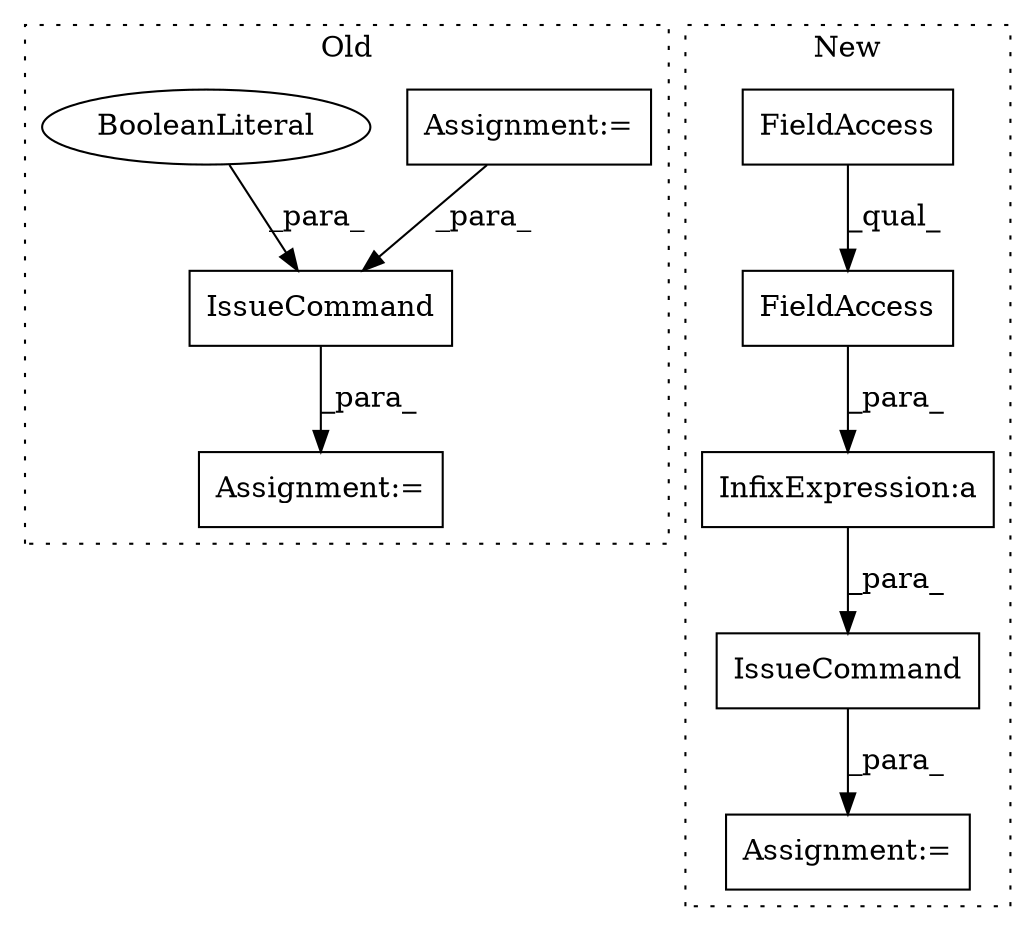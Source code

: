 digraph G {
subgraph cluster0 {
1 [label="IssueCommand" a="32" s="4408,4434" l="13,1" shape="box"];
3 [label="Assignment:=" a="7" s="4282" l="1" shape="box"];
7 [label="BooleanLiteral" a="9" s="4430" l="4" shape="ellipse"];
8 [label="Assignment:=" a="7" s="4398" l="2" shape="box"];
label = "Old";
style="dotted";
}
subgraph cluster1 {
2 [label="IssueCommand" a="32" s="4348,4469" l="13,1" shape="box"];
4 [label="InfixExpression:a" a="27" s="4437" l="3" shape="box"];
5 [label="FieldAccess" a="22" s="4440" l="24" shape="box"];
6 [label="FieldAccess" a="22" s="4440" l="19" shape="box"];
9 [label="Assignment:=" a="7" s="4338" l="2" shape="box"];
label = "New";
style="dotted";
}
1 -> 8 [label="_para_"];
2 -> 9 [label="_para_"];
3 -> 1 [label="_para_"];
4 -> 2 [label="_para_"];
5 -> 4 [label="_para_"];
6 -> 5 [label="_qual_"];
7 -> 1 [label="_para_"];
}